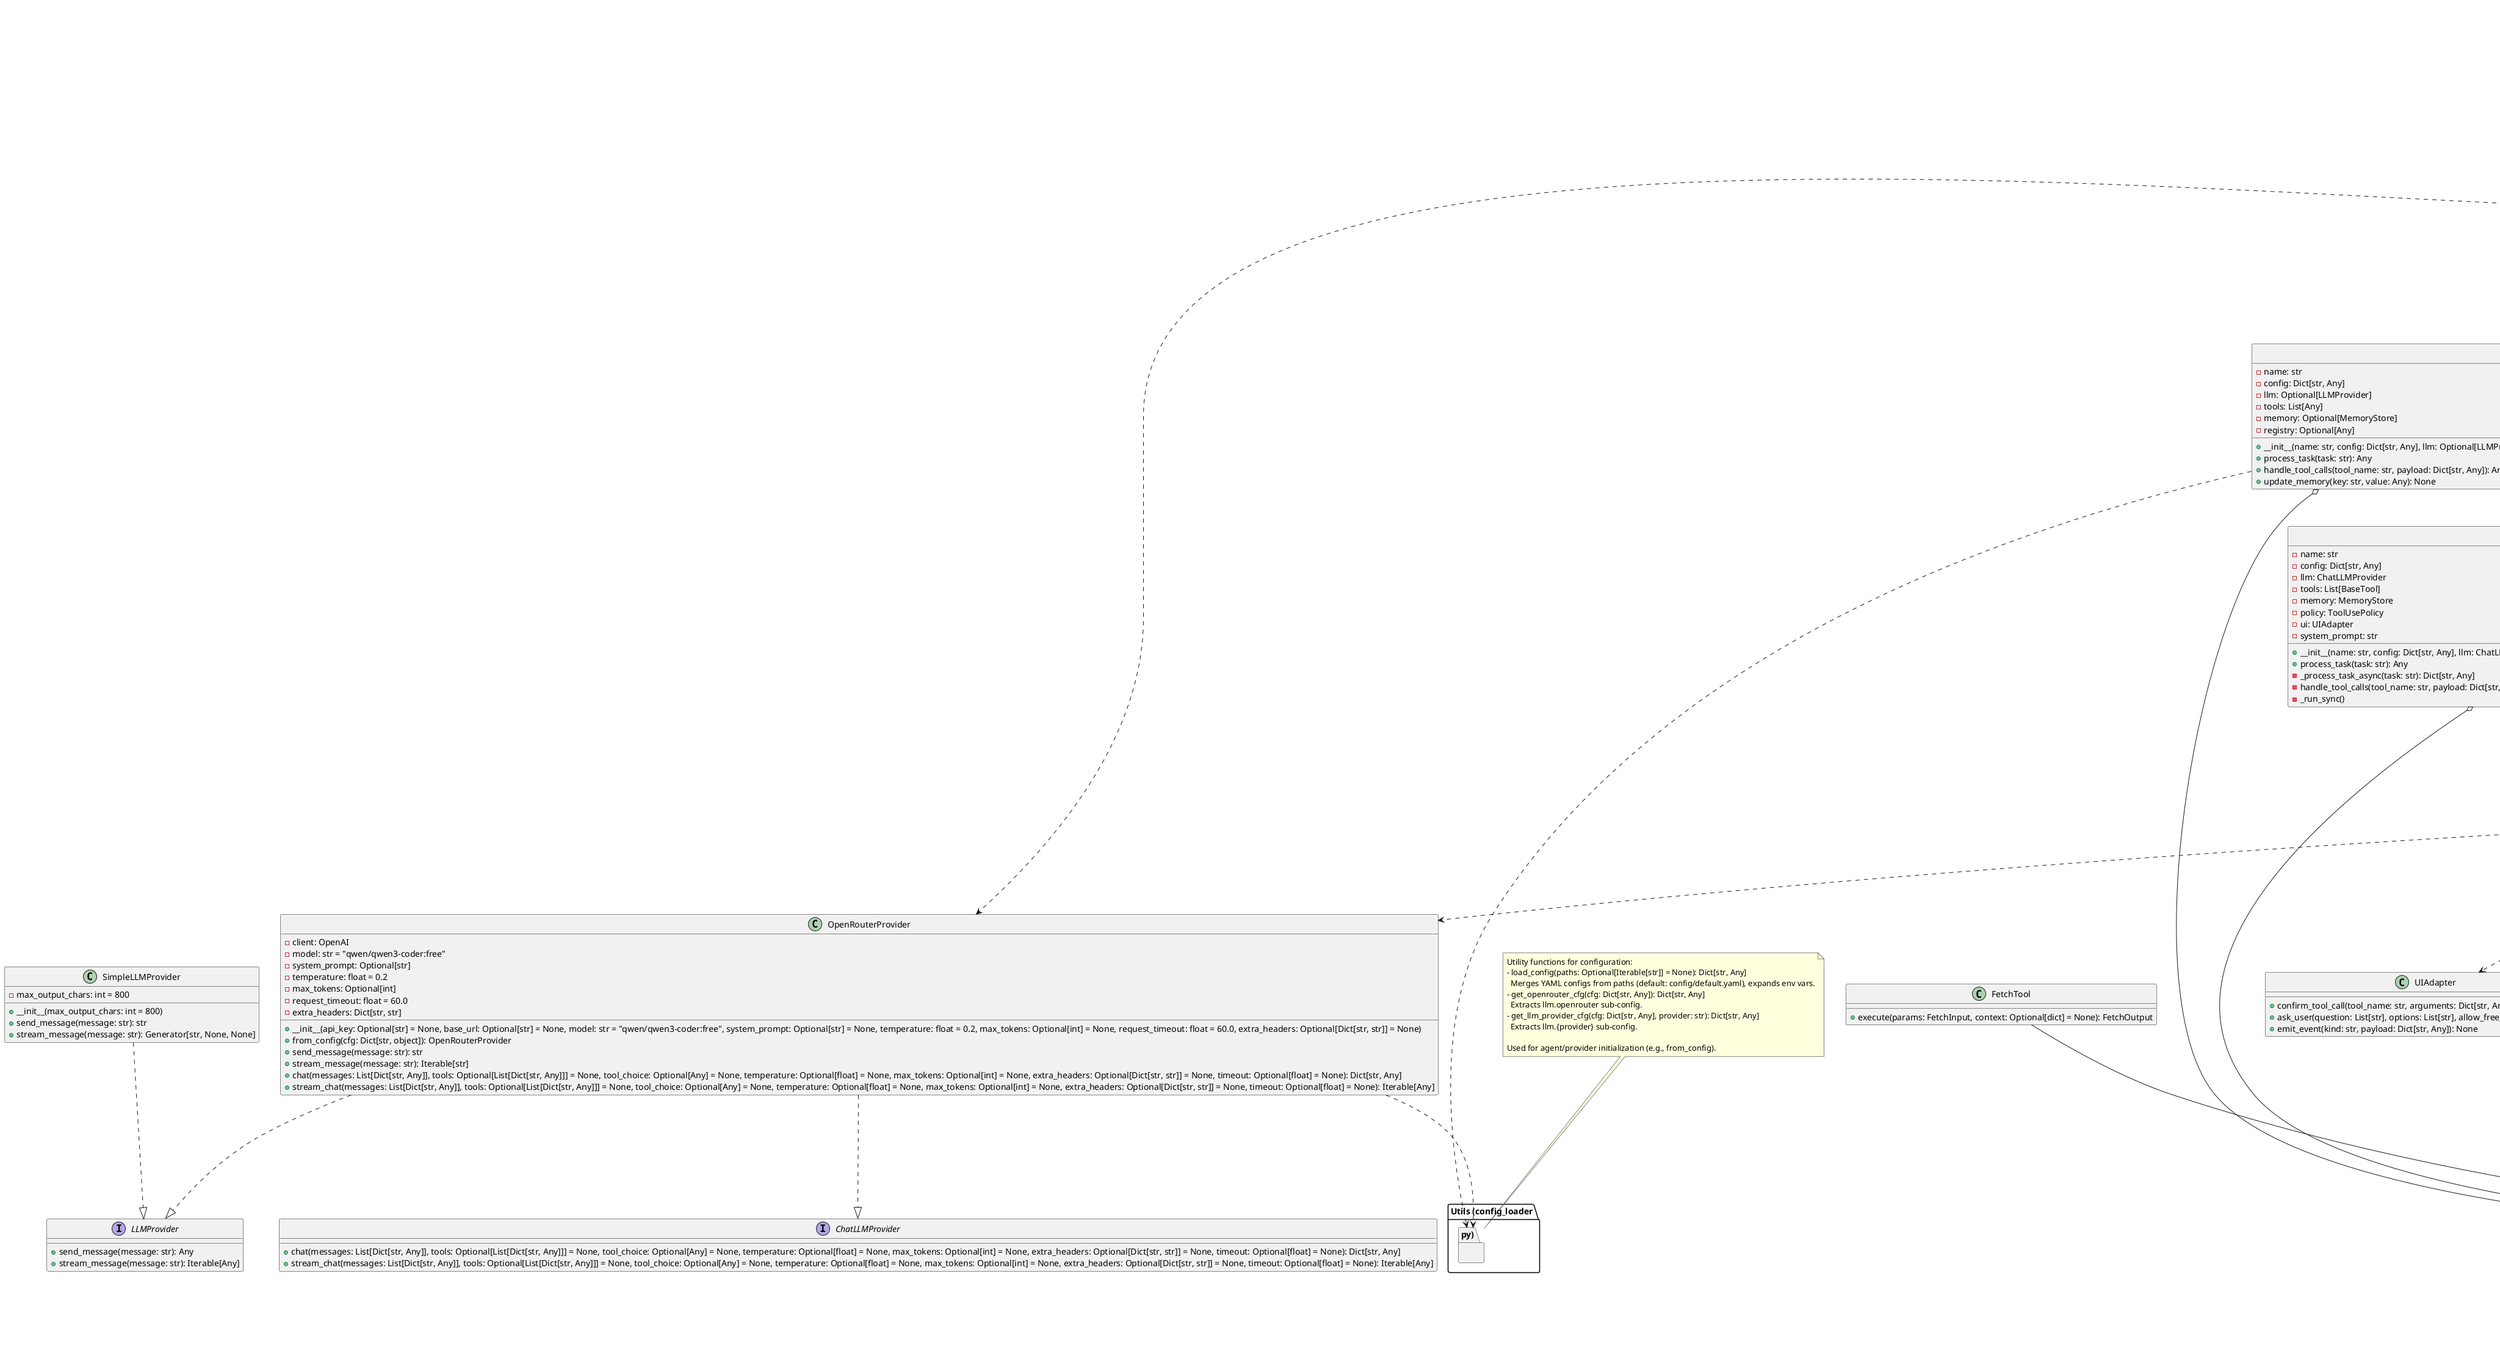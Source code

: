 @startuml
title Flexygent Class Diagram v1

' ========== LLM Providers Section ==========

interface LLMProvider {
  + send_message(message: str): Any
  + stream_message(message: str): Iterable[Any]
}

interface ChatLLMProvider {
  + chat(messages: List[Dict[str, Any]], tools: Optional[List[Dict[str, Any]]] = None, tool_choice: Optional[Any] = None, temperature: Optional[float] = None, max_tokens: Optional[int] = None, extra_headers: Optional[Dict[str, str]] = None, timeout: Optional[float] = None): Dict[str, Any]
  + stream_chat(messages: List[Dict[str, Any]], tools: Optional[List[Dict[str, Any]]] = None, tool_choice: Optional[Any] = None, temperature: Optional[float] = None, max_tokens: Optional[int] = None, extra_headers: Optional[Dict[str, str]] = None, timeout: Optional[float] = None): Iterable[Any]
}

class SimpleLLMProvider {
  - max_output_chars: int = 800
  + __init__(max_output_chars: int = 800)
  + send_message(message: str): str
  + stream_message(message: str): Generator[str, None, None]
}

class OpenRouterProvider {
  - client: OpenAI
  - model: str = "qwen/qwen3-coder:free"
  - system_prompt: Optional[str]
  - temperature: float = 0.2
  - max_tokens: Optional[int]
  - request_timeout: float = 60.0
  - extra_headers: Dict[str, str]
  + __init__(api_key: Optional[str] = None, base_url: Optional[str] = None, model: str = "qwen/qwen3-coder:free", system_prompt: Optional[str] = None, temperature: float = 0.2, max_tokens: Optional[int] = None, request_timeout: float = 60.0, extra_headers: Optional[Dict[str, str]] = None)
  + from_config(cfg: Dict[str, object]): OpenRouterProvider
  + send_message(message: str): str
  + stream_message(message: str): Iterable[str]
  + chat(messages: List[Dict[str, Any]], tools: Optional[List[Dict[str, Any]]] = None, tool_choice: Optional[Any] = None, temperature: Optional[float] = None, max_tokens: Optional[int] = None, extra_headers: Optional[Dict[str, str]] = None, timeout: Optional[float] = None): Dict[str, Any]
  + stream_chat(messages: List[Dict[str, Any]], tools: Optional[List[Dict[str, Any]]] = None, tool_choice: Optional[Any] = None, temperature: Optional[float] = None, max_tokens: Optional[int] = None, extra_headers: Optional[Dict[str, str]] = None, timeout: Optional[float] = None): Iterable[Any]
}

OpenRouterProvider ..|> LLMProvider
OpenRouterProvider ..|> ChatLLMProvider
SimpleLLMProvider ..|> LLMProvider

' ========== Tools Section ==========

abstract class BaseTool {
  - name: str
  - description: str
  - input_model: Type[TIn]
  - output_model: Type[TOut]
  - timeout_seconds: Optional[float] = 30.0
  - max_concurrency: Optional[int]
  - requires_network: bool = False
  - requires_filesystem: bool = False
  - tags: Set[str] = frozenset()
  + __init__()
  + get_schema(): Dict[str, Any]
  + to_descriptor(): ToolDescriptor
  + __call__(data: Union[Dict[str, Any], TIn], context: Optional[Dict[str, Any]] = None): TOut
  + execute(params: TIn, context: Optional[Dict[str, Any]] = None): TOut
  - _validate_input(data: Union[Dict[str, Any], TIn]): TIn
  - _execute_with_handling(params: TIn, context: Optional[Dict[str, Any]]): TOut
  - _maybe_timeout(coro_factory): TOut
}

class ToolRegistry {
  - _tools: Dict[str, BaseTool]
  + __init__()
  + register_tool(tool: BaseTool): None
  + bulk_register(tools: Iterable[BaseTool]): None
  + get_tool(name: str): BaseTool
  + has_tool(name: str): bool
  + list_tool_names(tags: Optional[Set[str]] = None): List[str]
  + list_tools(tags: Optional[Set[str]] = None): List[BaseTool]
  + list_descriptors(tags: Optional[Set[str]] = None): List[ToolDescriptor]
  + get_llm_function_specs(tool_names: Optional[Sequence[str]] = None): List[dict]
  + get_tools_for_agent(agent_name: str, policy: Optional[Dict[str, Sequence[str]]] = None, fallback_tags: Optional[Set[str]] = None): List[BaseTool]
}

class EchoTool {
  + execute(params: EchoInput, context: Optional[dict] = None): EchoOutput
}

class AskUserTool {
  + execute(params: AskInput, context: Optional[dict] = None): AskOutput
}

class FetchTool {
  + execute(params: FetchInput, context: Optional[dict] = None): FetchOutput
}

EchoTool --|> BaseTool
AskUserTool --|> BaseTool
FetchTool --|> BaseTool
ToolRegistry *-- BaseTool
BaseAgent o-- BaseTool
ToolCallingAgent o-- BaseTool

' ========== Agent Management Section ==========

class AgentRegistry {
  - _agent_classes: Dict[str, Type[BaseAgent]]
  + __init__()
  + register(agent_type: str, agent_class: Type[BaseAgent]): None
  + get_agent_class(agent_type: str): Type[BaseAgent]
  + list_agent_types(): list
  + is_registered(agent_type: str): bool
}

class AgentFactory {
  - agent_registry: AgentRegistry
  - tool_registry: ToolRegistry
  - llm_factory: LLMFactory
  + __init__(agent_registry: Optional[AgentRegistry] = None, tool_registry: Optional[ToolRegistry] = None)
  + create_from_config(config: AgentConfig): BaseAgent
  + create_from_file(file_path: str): BaseAgent
  + create_from_dict(config_dict: Dict[str, Any]): BaseAgent
}

AgentFactory *-- AgentRegistry
AgentFactory *-- ToolRegistry
AgentFactory ..> OpenRouterProvider
AgentRegistry *-- BaseAgent

' ========== Orchestration Section ==========

class ToolCallOrchestrator {
  - llm: OpenRouterProvider
  - policy: ToolUsePolicy
  - ui: UIAdapter
  - default_system_prompt: str
  + __init__(llm: OpenRouterProvider, policy: Optional[ToolUsePolicy] = None, ui: Optional[UIAdapter] = None, default_system_prompt: Optional[str] = None)
  + run(user_message: str, tool_names: List[str], system_prompt: Optional[str] = None, temperature: Optional[float] = None, max_tokens: Optional[int] = None, context: Optional[Dict[str, Any]] = None): Dict[str, Any]
  - _filter_tools(tool_names: List[str]): List[str]
  - _execute_tool_calls(tool_calls: List[Dict[str, Any]], allowed: List[str], context: Optional[Dict[str, Any]]): List[Dict[str, Any]]
  - _tool_message(name: str, tool_call_id: str, content: Any): Dict[str, Any]
}

class NoopUIAdapter {
  + confirm_tool_call(tool_name: str, arguments: Dict[str, Any], reason: str): bool
  + ask_user(question: str, options: Optional[List[str]] = None, allow_free_text: bool = True): str
  + emit_event(kind: str, payload: Dict[str, Any]): None
}

ToolCallOrchestrator ..> ToolUsePolicy
ToolCallOrchestrator ..> UIAdapter
ToolCallOrchestrator ..> OpenRouterProvider
ToolCallOrchestrator ..> ToolRegistry
ToolCallingAgent ..> ToolCallOrchestrator
BaseAgent <|-- ToolCallingAgent

' ========== Memory Section ==========

interface ShortTermMemoryProtocol {
  + append(key: str, value: Any): None
  + get_recent(key: str, n: int): List[Any]
  + prune(key: str, max_size: int): None
}

interface LongTermMemoryProtocol {
  + store(key: str, value: Any, metadata: Dict): None
  + search(query: str, limit: int): List[Dict]
  + delete(key: str): None
}

class AgentMemory {
  - short_term: ShortTermMemoryProtocol
  - long_term: LongTermMemoryProtocol
  - SHORT_PREFIX: str = "short:"
  - LONG_PREFIX: str = "long:"
  + __init__(short_term: Optional, long_term: Optional, enable_long_term: bool = True)
  + store(key: str, value: Any, metadata: Optional[Dict])
  + append_short(key: str, value: Any)
  + get_recent_short(key: str, n: int)
  + store_long(key: str, value: Any, metadata: Optional[Dict])
  + search_long(query: str, limit: int)
}

class InMemoryShortTerm {
  - _store: Dict[str, deque[str]]
  + __init__(max_history_per_key: int = 50)
  + append(key: str, value: Any)
  + get_recent(key: str, n: int)
  + prune(key: str, max_size: int)
  + store(key: str, value: Any)
  + retrieve(key: str): Any
  + update(key: str, value: Any)
}

class FileLongTerm {
  - file_path: Path = "~/.flexygent/long_term_memory.json"
  - _store: Dict[str, Dict[str, Any]]
  + __init__(file_path: str)
  + store(key: str, value: Any, metadata: Dict)
  + retrieve(key: str): Any
  + search(query: str, limit: int)
  + delete(key: str)
  + update(key: str, value: Any)
}

InMemoryShortTerm ..|> ShortTermMemoryProtocol
FileLongTerm ..|> LongTermMemoryProtocol
AgentMemory *-- ShortTermMemoryProtocol
AgentMemory *-- LongTermMemoryProtocol
BaseAgent o-- AgentMemory
AgentFactory ..> AgentMemory
ToolCallOrchestrator ..> AgentMemory

' ========== Utils Section ==========

package "Utils (config_loader.py)" {
}

note as N1
Utility functions for configuration:
- load_config(paths: Optional[Iterable[str]] = None): Dict[str, Any]
  Merges YAML configs from paths (default: config/default.yaml), expands env vars.
- get_openrouter_cfg(cfg: Dict[str, Any]): Dict[str, Any]
  Extracts llm.openrouter sub-config.
- get_llm_provider_cfg(cfg: Dict[str, Any], provider: str): Dict[str, Any]
  Extracts llm.{provider} sub-config.

Used for agent/provider initialization (e.g., from_config).
end note

N1 .. "Utils (config_loader.py)"
OpenRouterProvider ..> "Utils (config_loader.py)"
BaseAgent ..> "Utils (config_loader.py)"

' ========== BaseAgent Class ==========

class BaseAgent {
  - name: str
  - config: Dict[str, Any]
  - llm: Optional[LLMProvider]
  - tools: List[Any]
  - memory: Optional[MemoryStore]
  - registry: Optional[Any]
  + __init__(name: str, config: Dict[str, Any], llm: Optional[LLMProvider] = None, tools: Optional[List[Any]] = None, memory: Optional[MemoryStore] = None, registry: Optional[Any] = None)
  + process_task(task: str): Any
  + handle_tool_calls(tool_name: str, payload: Dict[str, Any]): Any
  + update_memory(key: str, value: Any): None
}

' ========== Enumeration ==========

enum AutonomyLevel {
  auto
  confirm
  never
}
note right of AutonomyLevel::auto
  run tools without user confirmation
end note
note right of AutonomyLevel::confirm
  ask for confirmation (all or per tool)
end note
note right of AutonomyLevel::never
  do not expose tools to the LLM
end note

' ========== ToolUsePolicy Class ==========

class ToolUsePolicy {
  - autonomy: AutonomyLevel
  - allow_tools: Optional[Set[str]]
  - deny_tools: Set[str]
  - confirm_tools: Set[str]
  - max_steps: int
  - max_tool_calls: Optional[int]
  - parallel_tool_calls: bool
  - tool_result_truncate: int
  - max_wall_time_s: Optional[float]
  + __init__(autonomy: AutonomyLevel = auto, allow_tools: Optional[Set[str]] = None, deny_tools: Set[str] = set(), confirm_tools: Set[str] = set(), max_steps: int = 8, max_tool_calls: Optional[int] = None, parallel_tool_calls: bool = True, tool_result_truncate: int = 8000, max_wall_time_s: Optional[float] = None)
  + __post_init__()
}

note right of ToolUsePolicy::allow_tools
  if set, only these tools are permitted
end note
note right of ToolUsePolicy::confirm_tools
  always confirm these (if autonomy=confirm); empty means "confirm all"
end note
note right of ToolUsePolicy::max_tool_calls
  overall cap on tool calls (None = no cap)
end note
note right of ToolUsePolicy::max_wall_time_s
  optional wall-time budget, enforced by caller
end note

' ========== UIAdapter Protocol ==========

class UIAdapter {
  + confirm_tool_call(tool_name: str, arguments: Dict[str, Any], reason: str): bool
  + ask_user(question: List[str], options: List[str], allow_free_text: bool): str
  + emit_event(kind: str, payload: Dict[str, Any]): None
}

' ========== ToolCallingAgent Class ==========

class ToolCallingAgent {
  - name: str
  - config: Dict[str, Any]
  - llm: ChatLLMProvider
  - tools: List[BaseTool]
  - memory: MemoryStore
  - policy: ToolUsePolicy
  - ui: UIAdapter
  - system_prompt: str
  + __init__(name: str, config: Dict[str, Any], llm: ChatLLMProvider, tools: List[BaseTool], memory: MemoryStore, policy: ToolUsePolicy, ui: UIAdapter, system_prompt: str)
  + process_task(task: str): Any
  - _process_task_async(task: str): Dict[str, Any]
  - handle_tool_calls(tool_name: str, payload: Dict[str, Any]): Any
  - _run_sync()
}

@enduml